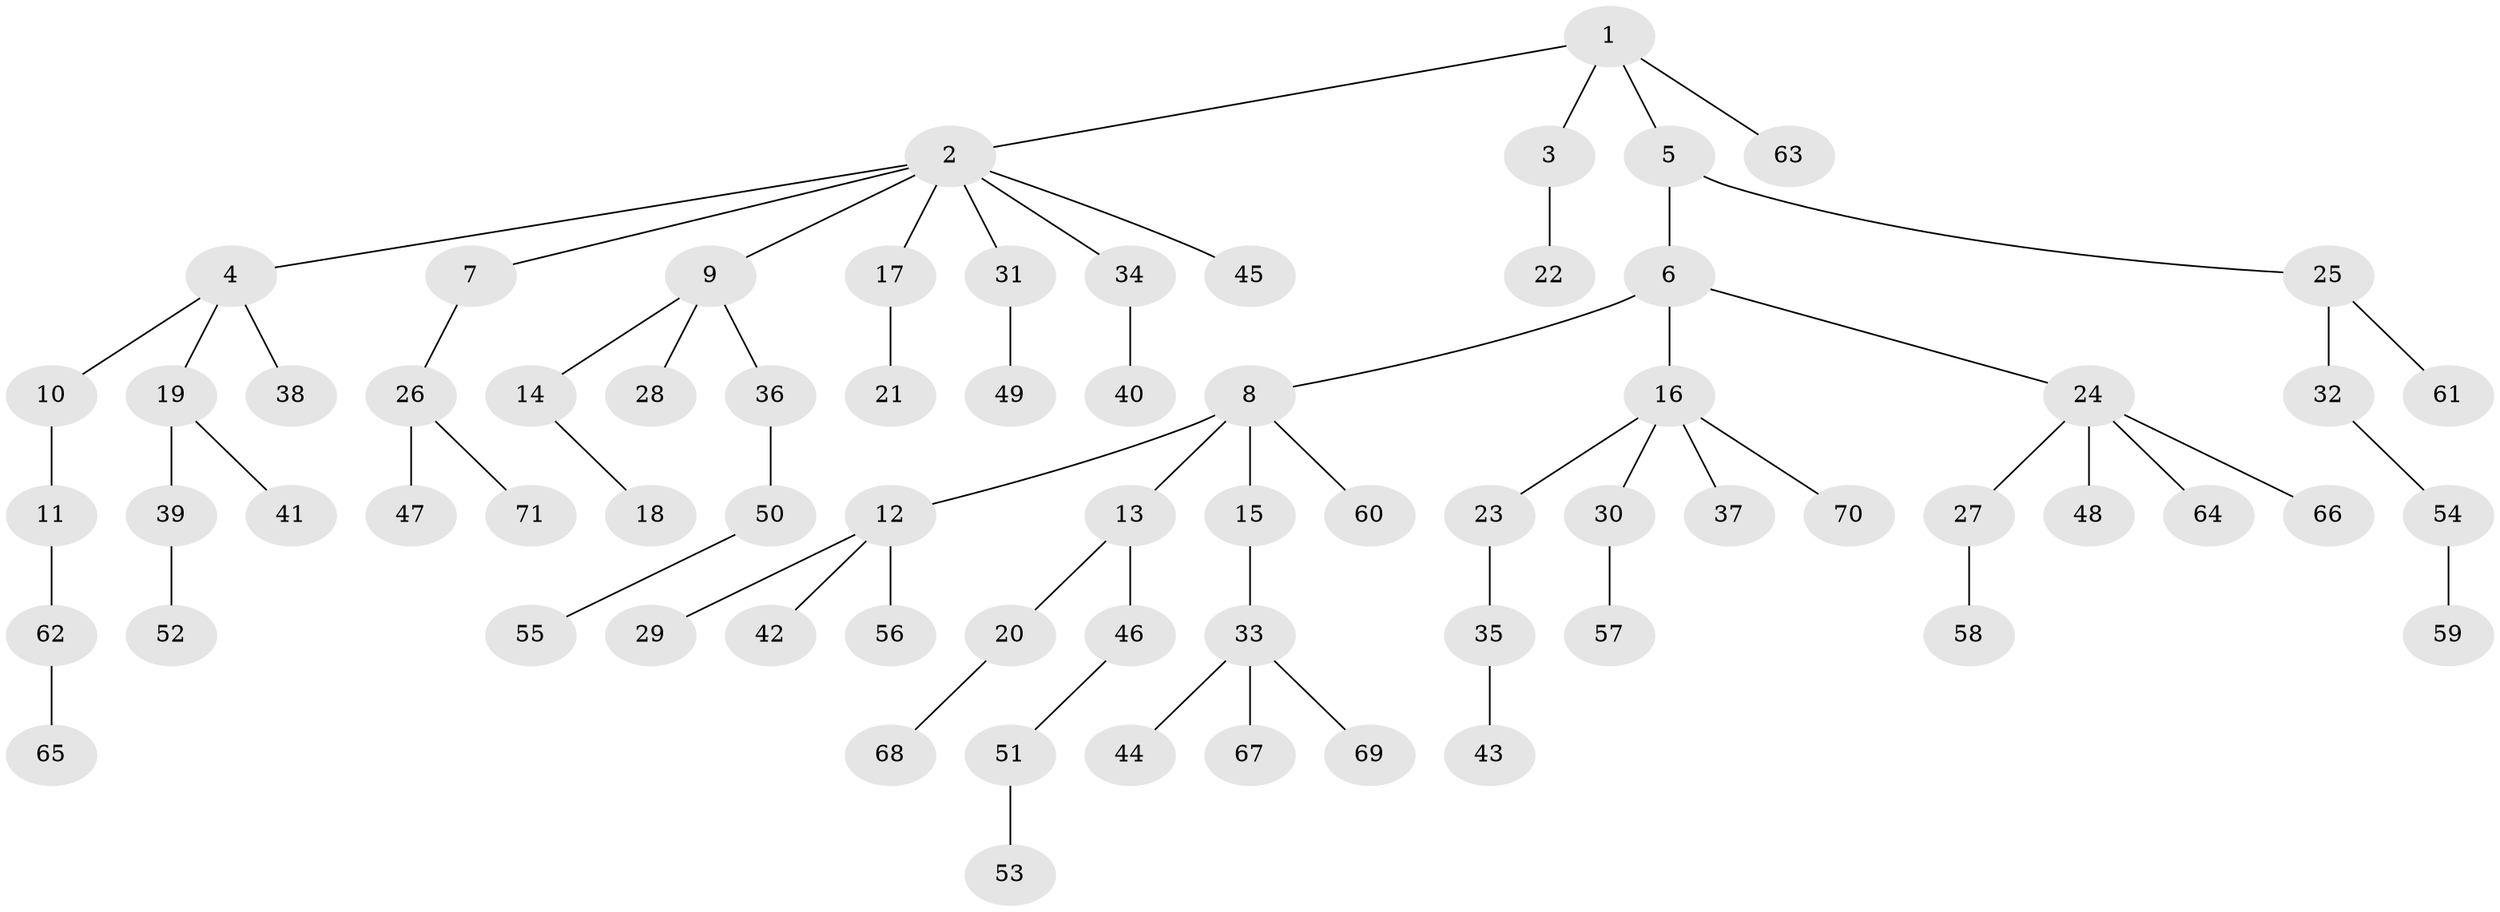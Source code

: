 // Generated by graph-tools (version 1.1) at 2025/53/03/09/25 04:53:12]
// undirected, 71 vertices, 70 edges
graph export_dot {
graph [start="1"]
  node [color=gray90,style=filled];
  1;
  2;
  3;
  4;
  5;
  6;
  7;
  8;
  9;
  10;
  11;
  12;
  13;
  14;
  15;
  16;
  17;
  18;
  19;
  20;
  21;
  22;
  23;
  24;
  25;
  26;
  27;
  28;
  29;
  30;
  31;
  32;
  33;
  34;
  35;
  36;
  37;
  38;
  39;
  40;
  41;
  42;
  43;
  44;
  45;
  46;
  47;
  48;
  49;
  50;
  51;
  52;
  53;
  54;
  55;
  56;
  57;
  58;
  59;
  60;
  61;
  62;
  63;
  64;
  65;
  66;
  67;
  68;
  69;
  70;
  71;
  1 -- 2;
  1 -- 3;
  1 -- 5;
  1 -- 63;
  2 -- 4;
  2 -- 7;
  2 -- 9;
  2 -- 17;
  2 -- 31;
  2 -- 34;
  2 -- 45;
  3 -- 22;
  4 -- 10;
  4 -- 19;
  4 -- 38;
  5 -- 6;
  5 -- 25;
  6 -- 8;
  6 -- 16;
  6 -- 24;
  7 -- 26;
  8 -- 12;
  8 -- 13;
  8 -- 15;
  8 -- 60;
  9 -- 14;
  9 -- 28;
  9 -- 36;
  10 -- 11;
  11 -- 62;
  12 -- 29;
  12 -- 42;
  12 -- 56;
  13 -- 20;
  13 -- 46;
  14 -- 18;
  15 -- 33;
  16 -- 23;
  16 -- 30;
  16 -- 37;
  16 -- 70;
  17 -- 21;
  19 -- 39;
  19 -- 41;
  20 -- 68;
  23 -- 35;
  24 -- 27;
  24 -- 48;
  24 -- 64;
  24 -- 66;
  25 -- 32;
  25 -- 61;
  26 -- 47;
  26 -- 71;
  27 -- 58;
  30 -- 57;
  31 -- 49;
  32 -- 54;
  33 -- 44;
  33 -- 67;
  33 -- 69;
  34 -- 40;
  35 -- 43;
  36 -- 50;
  39 -- 52;
  46 -- 51;
  50 -- 55;
  51 -- 53;
  54 -- 59;
  62 -- 65;
}
